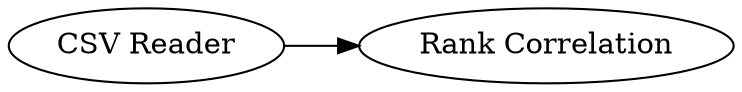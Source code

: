 digraph {
	"-2668558951853945534_1" [label="CSV Reader"]
	"-2668558951853945534_2" [label="Rank Correlation"]
	"-2668558951853945534_1" -> "-2668558951853945534_2"
	rankdir=LR
}
